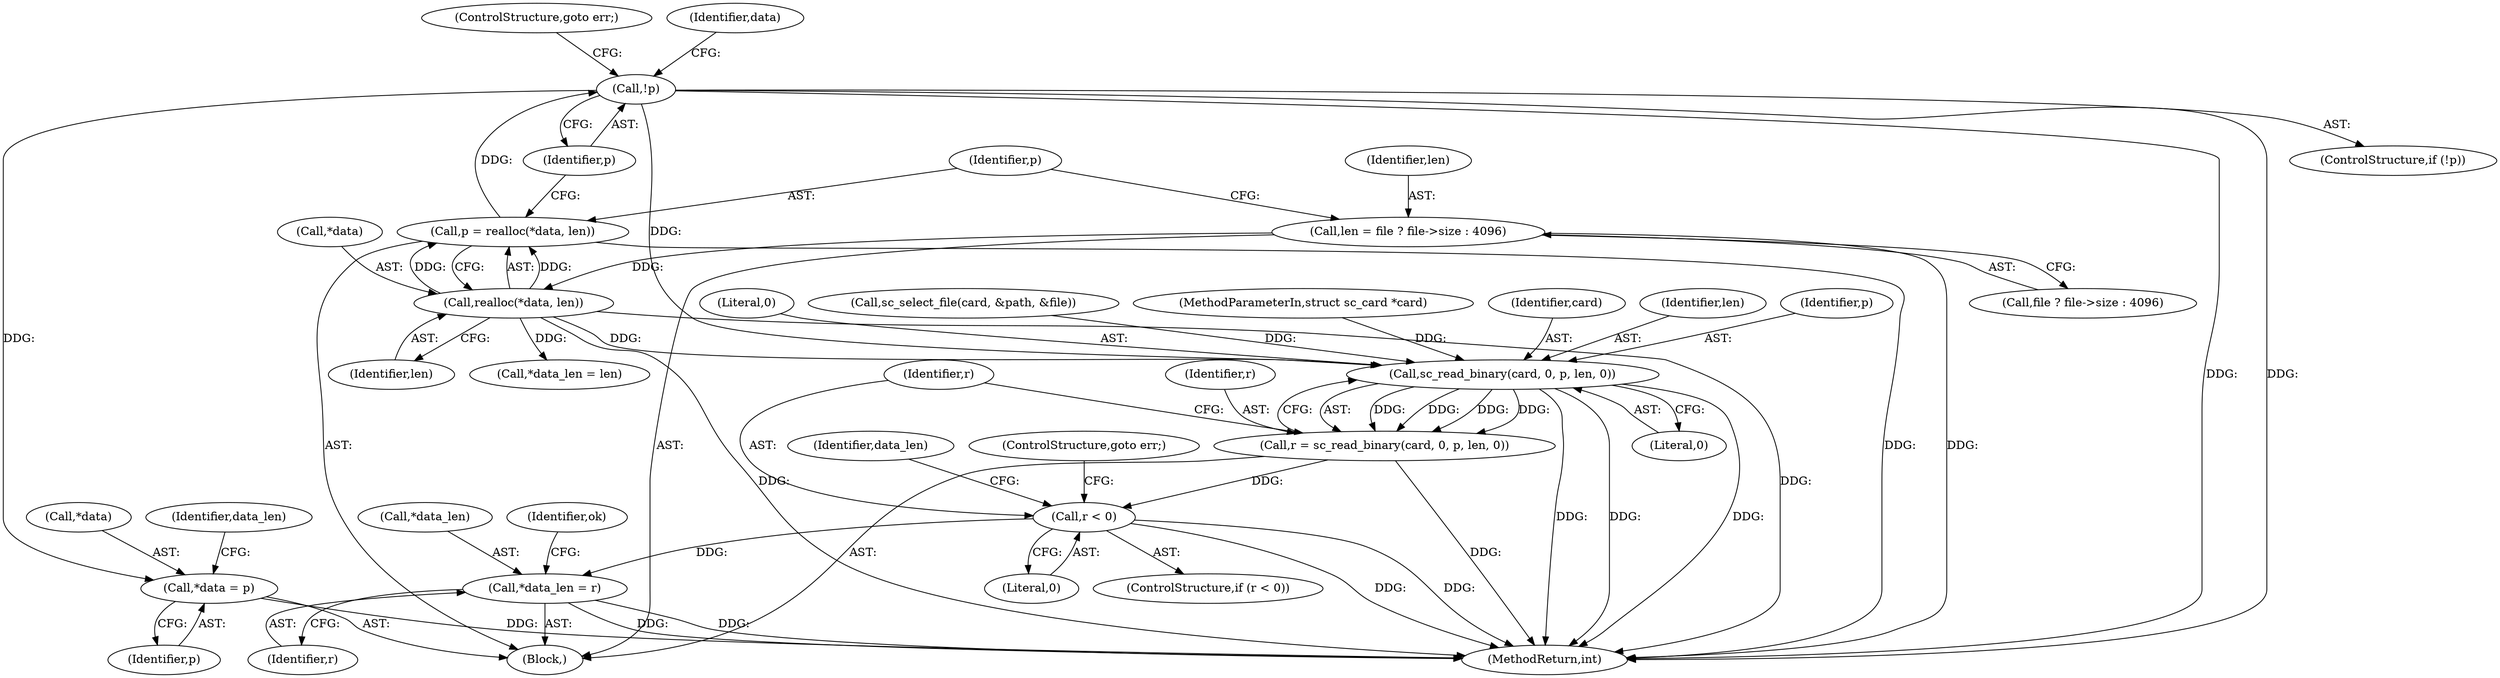 digraph "0_OpenSC_360e95d45ac4123255a4c796db96337f332160ad#diff-d643a0fa169471dbf2912f4866dc49c5_10@pointer" {
"1000145" [label="(Call,!p)"];
"1000138" [label="(Call,p = realloc(*data, len))"];
"1000140" [label="(Call,realloc(*data, len))"];
"1000130" [label="(Call,len = file ? file->size : 4096)"];
"1000149" [label="(Call,*data = p)"];
"1000159" [label="(Call,sc_read_binary(card, 0, p, len, 0))"];
"1000157" [label="(Call,r = sc_read_binary(card, 0, p, len, 0))"];
"1000166" [label="(Call,r < 0)"];
"1000170" [label="(Call,*data_len = r)"];
"1000165" [label="(ControlStructure,if (r < 0))"];
"1000140" [label="(Call,realloc(*data, len))"];
"1000146" [label="(Identifier,p)"];
"1000164" [label="(Literal,0)"];
"1000139" [label="(Identifier,p)"];
"1000122" [label="(Call,sc_select_file(card, &path, &file))"];
"1000169" [label="(ControlStructure,goto err;)"];
"1000170" [label="(Call,*data_len = r)"];
"1000152" [label="(Identifier,p)"];
"1000144" [label="(ControlStructure,if (!p))"];
"1000148" [label="(ControlStructure,goto err;)"];
"1000101" [label="(MethodParameterIn,struct sc_card *card)"];
"1000166" [label="(Call,r < 0)"];
"1000160" [label="(Identifier,card)"];
"1000163" [label="(Identifier,len)"];
"1000173" [label="(Identifier,r)"];
"1000158" [label="(Identifier,r)"];
"1000151" [label="(Identifier,data)"];
"1000131" [label="(Identifier,len)"];
"1000150" [label="(Call,*data)"];
"1000171" [label="(Call,*data_len)"];
"1000138" [label="(Call,p = realloc(*data, len))"];
"1000167" [label="(Identifier,r)"];
"1000149" [label="(Call,*data = p)"];
"1000153" [label="(Call,*data_len = len)"];
"1000162" [label="(Identifier,p)"];
"1000143" [label="(Identifier,len)"];
"1000155" [label="(Identifier,data_len)"];
"1000105" [label="(Block,)"];
"1000130" [label="(Call,len = file ? file->size : 4096)"];
"1000157" [label="(Call,r = sc_read_binary(card, 0, p, len, 0))"];
"1000161" [label="(Literal,0)"];
"1000132" [label="(Call,file ? file->size : 4096)"];
"1000175" [label="(Identifier,ok)"];
"1000159" [label="(Call,sc_read_binary(card, 0, p, len, 0))"];
"1000141" [label="(Call,*data)"];
"1000168" [label="(Literal,0)"];
"1000182" [label="(MethodReturn,int)"];
"1000172" [label="(Identifier,data_len)"];
"1000145" [label="(Call,!p)"];
"1000145" -> "1000144"  [label="AST: "];
"1000145" -> "1000146"  [label="CFG: "];
"1000146" -> "1000145"  [label="AST: "];
"1000148" -> "1000145"  [label="CFG: "];
"1000151" -> "1000145"  [label="CFG: "];
"1000145" -> "1000182"  [label="DDG: "];
"1000145" -> "1000182"  [label="DDG: "];
"1000138" -> "1000145"  [label="DDG: "];
"1000145" -> "1000149"  [label="DDG: "];
"1000145" -> "1000159"  [label="DDG: "];
"1000138" -> "1000105"  [label="AST: "];
"1000138" -> "1000140"  [label="CFG: "];
"1000139" -> "1000138"  [label="AST: "];
"1000140" -> "1000138"  [label="AST: "];
"1000146" -> "1000138"  [label="CFG: "];
"1000138" -> "1000182"  [label="DDG: "];
"1000140" -> "1000138"  [label="DDG: "];
"1000140" -> "1000138"  [label="DDG: "];
"1000140" -> "1000143"  [label="CFG: "];
"1000141" -> "1000140"  [label="AST: "];
"1000143" -> "1000140"  [label="AST: "];
"1000140" -> "1000182"  [label="DDG: "];
"1000140" -> "1000182"  [label="DDG: "];
"1000130" -> "1000140"  [label="DDG: "];
"1000140" -> "1000153"  [label="DDG: "];
"1000140" -> "1000159"  [label="DDG: "];
"1000130" -> "1000105"  [label="AST: "];
"1000130" -> "1000132"  [label="CFG: "];
"1000131" -> "1000130"  [label="AST: "];
"1000132" -> "1000130"  [label="AST: "];
"1000139" -> "1000130"  [label="CFG: "];
"1000130" -> "1000182"  [label="DDG: "];
"1000149" -> "1000105"  [label="AST: "];
"1000149" -> "1000152"  [label="CFG: "];
"1000150" -> "1000149"  [label="AST: "];
"1000152" -> "1000149"  [label="AST: "];
"1000155" -> "1000149"  [label="CFG: "];
"1000149" -> "1000182"  [label="DDG: "];
"1000159" -> "1000157"  [label="AST: "];
"1000159" -> "1000164"  [label="CFG: "];
"1000160" -> "1000159"  [label="AST: "];
"1000161" -> "1000159"  [label="AST: "];
"1000162" -> "1000159"  [label="AST: "];
"1000163" -> "1000159"  [label="AST: "];
"1000164" -> "1000159"  [label="AST: "];
"1000157" -> "1000159"  [label="CFG: "];
"1000159" -> "1000182"  [label="DDG: "];
"1000159" -> "1000182"  [label="DDG: "];
"1000159" -> "1000182"  [label="DDG: "];
"1000159" -> "1000157"  [label="DDG: "];
"1000159" -> "1000157"  [label="DDG: "];
"1000159" -> "1000157"  [label="DDG: "];
"1000159" -> "1000157"  [label="DDG: "];
"1000122" -> "1000159"  [label="DDG: "];
"1000101" -> "1000159"  [label="DDG: "];
"1000157" -> "1000105"  [label="AST: "];
"1000158" -> "1000157"  [label="AST: "];
"1000167" -> "1000157"  [label="CFG: "];
"1000157" -> "1000182"  [label="DDG: "];
"1000157" -> "1000166"  [label="DDG: "];
"1000166" -> "1000165"  [label="AST: "];
"1000166" -> "1000168"  [label="CFG: "];
"1000167" -> "1000166"  [label="AST: "];
"1000168" -> "1000166"  [label="AST: "];
"1000169" -> "1000166"  [label="CFG: "];
"1000172" -> "1000166"  [label="CFG: "];
"1000166" -> "1000182"  [label="DDG: "];
"1000166" -> "1000182"  [label="DDG: "];
"1000166" -> "1000170"  [label="DDG: "];
"1000170" -> "1000105"  [label="AST: "];
"1000170" -> "1000173"  [label="CFG: "];
"1000171" -> "1000170"  [label="AST: "];
"1000173" -> "1000170"  [label="AST: "];
"1000175" -> "1000170"  [label="CFG: "];
"1000170" -> "1000182"  [label="DDG: "];
"1000170" -> "1000182"  [label="DDG: "];
}
